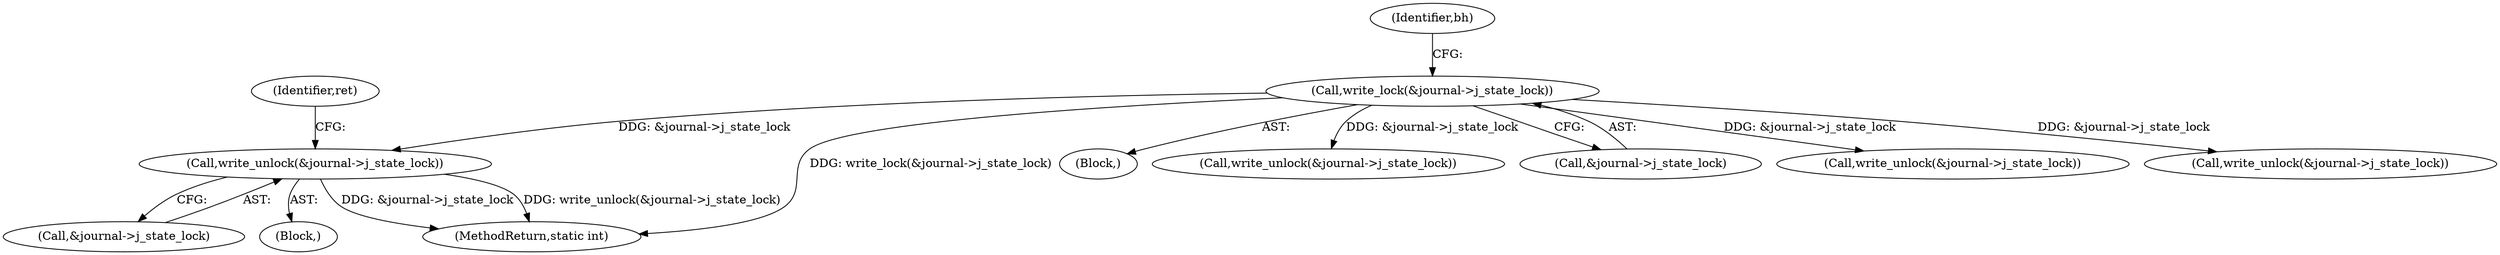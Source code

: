 digraph "0_linux_15291164b22a357cb211b618adfef4fa82fc0de3@API" {
"1000200" [label="(Call,write_unlock(&journal->j_state_lock))"];
"1000130" [label="(Call,write_lock(&journal->j_state_lock))"];
"1000200" [label="(Call,write_unlock(&journal->j_state_lock))"];
"1000201" [label="(Call,&journal->j_state_lock)"];
"1000114" [label="(Block,)"];
"1000206" [label="(Identifier,ret)"];
"1000180" [label="(Block,)"];
"1000316" [label="(Call,write_unlock(&journal->j_state_lock))"];
"1000131" [label="(Call,&journal->j_state_lock)"];
"1000281" [label="(Call,write_unlock(&journal->j_state_lock))"];
"1000346" [label="(MethodReturn,static int)"];
"1000136" [label="(Identifier,bh)"];
"1000130" [label="(Call,write_lock(&journal->j_state_lock))"];
"1000233" [label="(Call,write_unlock(&journal->j_state_lock))"];
"1000200" -> "1000180"  [label="AST: "];
"1000200" -> "1000201"  [label="CFG: "];
"1000201" -> "1000200"  [label="AST: "];
"1000206" -> "1000200"  [label="CFG: "];
"1000200" -> "1000346"  [label="DDG: &journal->j_state_lock"];
"1000200" -> "1000346"  [label="DDG: write_unlock(&journal->j_state_lock)"];
"1000130" -> "1000200"  [label="DDG: &journal->j_state_lock"];
"1000130" -> "1000114"  [label="AST: "];
"1000130" -> "1000131"  [label="CFG: "];
"1000131" -> "1000130"  [label="AST: "];
"1000136" -> "1000130"  [label="CFG: "];
"1000130" -> "1000346"  [label="DDG: write_lock(&journal->j_state_lock)"];
"1000130" -> "1000233"  [label="DDG: &journal->j_state_lock"];
"1000130" -> "1000281"  [label="DDG: &journal->j_state_lock"];
"1000130" -> "1000316"  [label="DDG: &journal->j_state_lock"];
}

